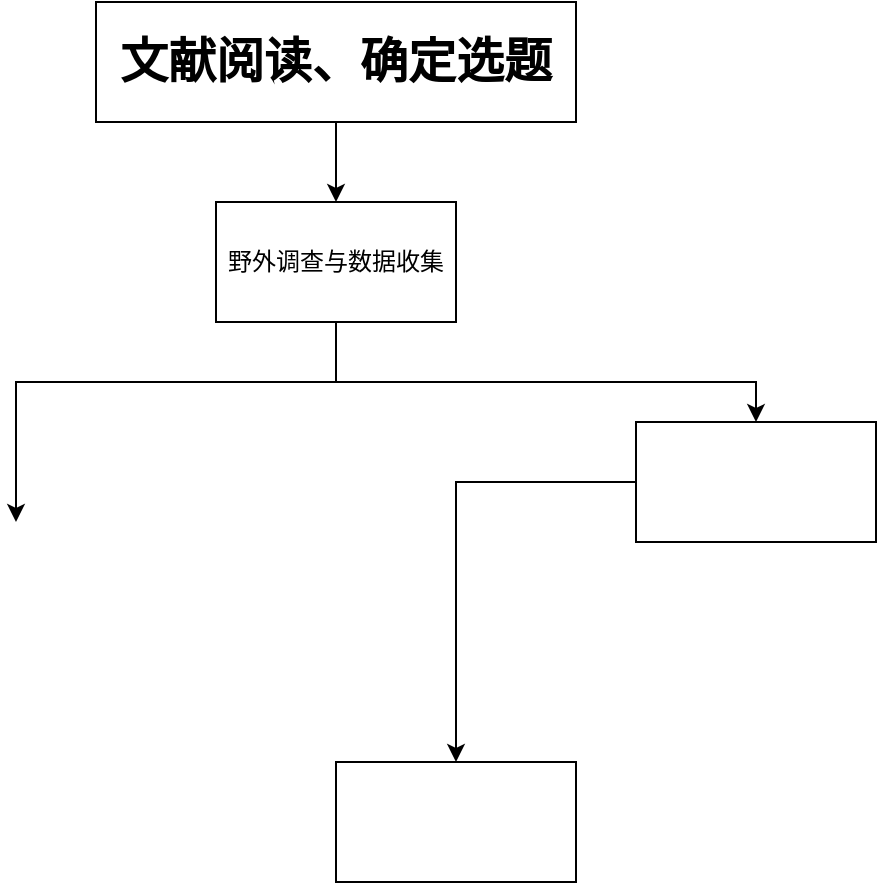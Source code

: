 <mxfile version="17.4.1" type="github" pages="2">
  <diagram id="Z73tbLHPOR8Vc6FfW8Ey" name="Page-1">
    <mxGraphModel dx="1210" dy="642" grid="1" gridSize="10" guides="1" tooltips="1" connect="1" arrows="1" fold="1" page="1" pageScale="1" pageWidth="827" pageHeight="1169" math="0" shadow="0">
      <root>
        <mxCell id="0" />
        <mxCell id="1" parent="0" />
        <mxCell id="7_Mu6DJWakp7cGuOH3Pt-7" value="" style="edgeStyle=orthogonalEdgeStyle;rounded=0;orthogonalLoop=1;jettySize=auto;html=1;" edge="1" parent="1" source="YBqNEY8ZDZaAP4jk9qvA-1" target="7_Mu6DJWakp7cGuOH3Pt-6">
          <mxGeometry relative="1" as="geometry" />
        </mxCell>
        <mxCell id="YBqNEY8ZDZaAP4jk9qvA-1" value="&lt;h1&gt;&lt;font face=&quot;宋体&quot;&gt;文献阅读、确定选题&lt;/font&gt;&lt;/h1&gt;" style="rounded=0;whiteSpace=wrap;html=1;" parent="1" vertex="1">
          <mxGeometry x="330" y="30" width="240" height="60" as="geometry" />
        </mxCell>
        <mxCell id="7_Mu6DJWakp7cGuOH3Pt-11" value="" style="edgeStyle=orthogonalEdgeStyle;rounded=0;orthogonalLoop=1;jettySize=auto;html=1;" edge="1" parent="1" target="7_Mu6DJWakp7cGuOH3Pt-10">
          <mxGeometry relative="1" as="geometry">
            <mxPoint x="450" y="220" as="sourcePoint" />
            <Array as="points">
              <mxPoint x="660" y="220" />
            </Array>
          </mxGeometry>
        </mxCell>
        <mxCell id="7_Mu6DJWakp7cGuOH3Pt-14" style="edgeStyle=orthogonalEdgeStyle;rounded=0;orthogonalLoop=1;jettySize=auto;html=1;exitX=0.25;exitY=1;exitDx=0;exitDy=0;" edge="1" parent="1" source="7_Mu6DJWakp7cGuOH3Pt-6">
          <mxGeometry relative="1" as="geometry">
            <mxPoint x="290" y="290" as="targetPoint" />
            <Array as="points">
              <mxPoint x="450" y="190" />
              <mxPoint x="450" y="220" />
              <mxPoint x="290" y="220" />
              <mxPoint x="290" y="250" />
            </Array>
          </mxGeometry>
        </mxCell>
        <mxCell id="7_Mu6DJWakp7cGuOH3Pt-6" value="野外调查与数据收集" style="whiteSpace=wrap;html=1;rounded=0;" vertex="1" parent="1">
          <mxGeometry x="390" y="130" width="120" height="60" as="geometry" />
        </mxCell>
        <mxCell id="7_Mu6DJWakp7cGuOH3Pt-13" value="" style="edgeStyle=orthogonalEdgeStyle;rounded=0;orthogonalLoop=1;jettySize=auto;html=1;" edge="1" parent="1" source="7_Mu6DJWakp7cGuOH3Pt-10" target="7_Mu6DJWakp7cGuOH3Pt-12">
          <mxGeometry relative="1" as="geometry" />
        </mxCell>
        <mxCell id="7_Mu6DJWakp7cGuOH3Pt-10" value="" style="whiteSpace=wrap;html=1;rounded=0;" vertex="1" parent="1">
          <mxGeometry x="600" y="240" width="120" height="60" as="geometry" />
        </mxCell>
        <mxCell id="7_Mu6DJWakp7cGuOH3Pt-12" value="" style="whiteSpace=wrap;html=1;rounded=0;" vertex="1" parent="1">
          <mxGeometry x="450" y="410" width="120" height="60" as="geometry" />
        </mxCell>
      </root>
    </mxGraphModel>
  </diagram>
  <diagram id="TKM5LF63PqnuIIkuO-Xy" name="Page-2">
    <mxGraphModel dx="1210" dy="642" grid="1" gridSize="10" guides="1" tooltips="1" connect="1" arrows="1" fold="1" page="1" pageScale="1" pageWidth="827" pageHeight="1169" math="0" shadow="0">
      <root>
        <mxCell id="0" />
        <mxCell id="1" parent="0" />
      </root>
    </mxGraphModel>
  </diagram>
</mxfile>
